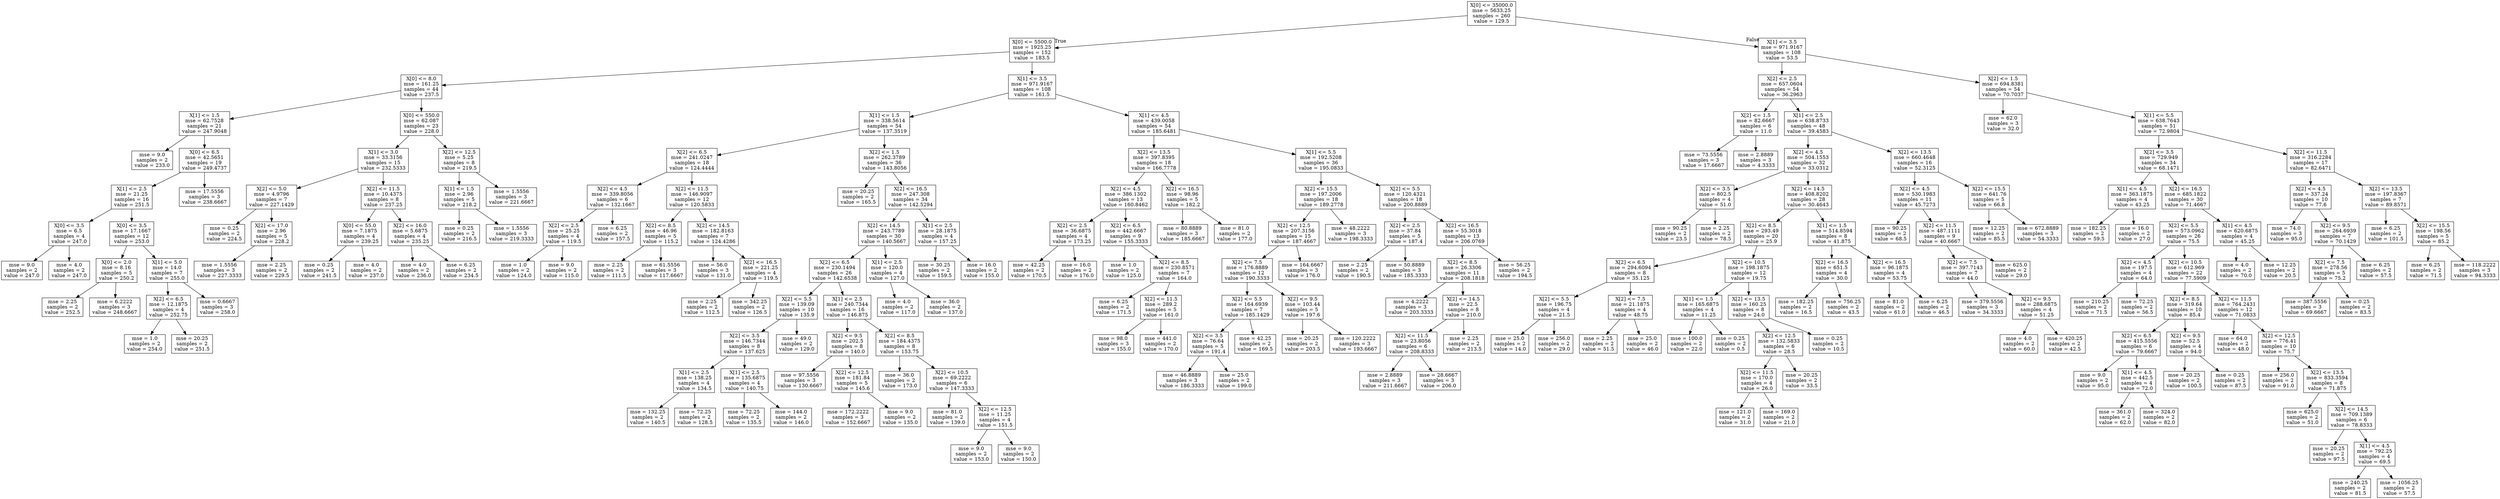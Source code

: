 digraph Tree {
node [shape=box] ;
0 [label="X[0] <= 35000.0\nmse = 5633.25\nsamples = 260\nvalue = 129.5"] ;
1 [label="X[0] <= 5500.0\nmse = 1925.25\nsamples = 152\nvalue = 183.5"] ;
0 -> 1 [labeldistance=2.5, labelangle=45, headlabel="True"] ;
2 [label="X[0] <= 8.0\nmse = 161.25\nsamples = 44\nvalue = 237.5"] ;
1 -> 2 ;
3 [label="X[1] <= 1.5\nmse = 62.7528\nsamples = 21\nvalue = 247.9048"] ;
2 -> 3 ;
4 [label="mse = 9.0\nsamples = 2\nvalue = 233.0"] ;
3 -> 4 ;
5 [label="X[0] <= 6.5\nmse = 42.5651\nsamples = 19\nvalue = 249.4737"] ;
3 -> 5 ;
6 [label="X[1] <= 2.5\nmse = 21.25\nsamples = 16\nvalue = 251.5"] ;
5 -> 6 ;
7 [label="X[0] <= 3.5\nmse = 6.5\nsamples = 4\nvalue = 247.0"] ;
6 -> 7 ;
8 [label="mse = 9.0\nsamples = 2\nvalue = 247.0"] ;
7 -> 8 ;
9 [label="mse = 4.0\nsamples = 2\nvalue = 247.0"] ;
7 -> 9 ;
10 [label="X[0] <= 3.5\nmse = 17.1667\nsamples = 12\nvalue = 253.0"] ;
6 -> 10 ;
11 [label="X[0] <= 2.0\nmse = 8.16\nsamples = 5\nvalue = 250.2"] ;
10 -> 11 ;
12 [label="mse = 2.25\nsamples = 2\nvalue = 252.5"] ;
11 -> 12 ;
13 [label="mse = 6.2222\nsamples = 3\nvalue = 248.6667"] ;
11 -> 13 ;
14 [label="X[1] <= 5.0\nmse = 14.0\nsamples = 7\nvalue = 255.0"] ;
10 -> 14 ;
15 [label="X[2] <= 6.5\nmse = 12.1875\nsamples = 4\nvalue = 252.75"] ;
14 -> 15 ;
16 [label="mse = 1.0\nsamples = 2\nvalue = 254.0"] ;
15 -> 16 ;
17 [label="mse = 20.25\nsamples = 2\nvalue = 251.5"] ;
15 -> 17 ;
18 [label="mse = 0.6667\nsamples = 3\nvalue = 258.0"] ;
14 -> 18 ;
19 [label="mse = 17.5556\nsamples = 3\nvalue = 238.6667"] ;
5 -> 19 ;
20 [label="X[0] <= 550.0\nmse = 62.087\nsamples = 23\nvalue = 228.0"] ;
2 -> 20 ;
21 [label="X[1] <= 3.0\nmse = 33.3156\nsamples = 15\nvalue = 232.5333"] ;
20 -> 21 ;
22 [label="X[2] <= 5.0\nmse = 4.9796\nsamples = 7\nvalue = 227.1429"] ;
21 -> 22 ;
23 [label="mse = 0.25\nsamples = 2\nvalue = 224.5"] ;
22 -> 23 ;
24 [label="X[2] <= 17.0\nmse = 2.96\nsamples = 5\nvalue = 228.2"] ;
22 -> 24 ;
25 [label="mse = 1.5556\nsamples = 3\nvalue = 227.3333"] ;
24 -> 25 ;
26 [label="mse = 2.25\nsamples = 2\nvalue = 229.5"] ;
24 -> 26 ;
27 [label="X[2] <= 11.5\nmse = 10.4375\nsamples = 8\nvalue = 237.25"] ;
21 -> 27 ;
28 [label="X[0] <= 55.0\nmse = 7.1875\nsamples = 4\nvalue = 239.25"] ;
27 -> 28 ;
29 [label="mse = 0.25\nsamples = 2\nvalue = 241.5"] ;
28 -> 29 ;
30 [label="mse = 4.0\nsamples = 2\nvalue = 237.0"] ;
28 -> 30 ;
31 [label="X[2] <= 16.0\nmse = 5.6875\nsamples = 4\nvalue = 235.25"] ;
27 -> 31 ;
32 [label="mse = 4.0\nsamples = 2\nvalue = 236.0"] ;
31 -> 32 ;
33 [label="mse = 6.25\nsamples = 2\nvalue = 234.5"] ;
31 -> 33 ;
34 [label="X[2] <= 12.5\nmse = 5.25\nsamples = 8\nvalue = 219.5"] ;
20 -> 34 ;
35 [label="X[1] <= 1.5\nmse = 2.96\nsamples = 5\nvalue = 218.2"] ;
34 -> 35 ;
36 [label="mse = 0.25\nsamples = 2\nvalue = 216.5"] ;
35 -> 36 ;
37 [label="mse = 1.5556\nsamples = 3\nvalue = 219.3333"] ;
35 -> 37 ;
38 [label="mse = 1.5556\nsamples = 3\nvalue = 221.6667"] ;
34 -> 38 ;
39 [label="X[1] <= 3.5\nmse = 971.9167\nsamples = 108\nvalue = 161.5"] ;
1 -> 39 ;
40 [label="X[1] <= 1.5\nmse = 338.5614\nsamples = 54\nvalue = 137.3519"] ;
39 -> 40 ;
41 [label="X[2] <= 6.5\nmse = 241.0247\nsamples = 18\nvalue = 124.4444"] ;
40 -> 41 ;
42 [label="X[2] <= 4.5\nmse = 339.8056\nsamples = 6\nvalue = 132.1667"] ;
41 -> 42 ;
43 [label="X[2] <= 2.5\nmse = 25.25\nsamples = 4\nvalue = 119.5"] ;
42 -> 43 ;
44 [label="mse = 1.0\nsamples = 2\nvalue = 124.0"] ;
43 -> 44 ;
45 [label="mse = 9.0\nsamples = 2\nvalue = 115.0"] ;
43 -> 45 ;
46 [label="mse = 6.25\nsamples = 2\nvalue = 157.5"] ;
42 -> 46 ;
47 [label="X[2] <= 11.5\nmse = 146.9097\nsamples = 12\nvalue = 120.5833"] ;
41 -> 47 ;
48 [label="X[2] <= 8.5\nmse = 46.96\nsamples = 5\nvalue = 115.2"] ;
47 -> 48 ;
49 [label="mse = 2.25\nsamples = 2\nvalue = 111.5"] ;
48 -> 49 ;
50 [label="mse = 61.5556\nsamples = 3\nvalue = 117.6667"] ;
48 -> 50 ;
51 [label="X[2] <= 14.5\nmse = 182.8163\nsamples = 7\nvalue = 124.4286"] ;
47 -> 51 ;
52 [label="mse = 56.0\nsamples = 3\nvalue = 131.0"] ;
51 -> 52 ;
53 [label="X[2] <= 16.5\nmse = 221.25\nsamples = 4\nvalue = 119.5"] ;
51 -> 53 ;
54 [label="mse = 2.25\nsamples = 2\nvalue = 112.5"] ;
53 -> 54 ;
55 [label="mse = 342.25\nsamples = 2\nvalue = 126.5"] ;
53 -> 55 ;
56 [label="X[2] <= 1.5\nmse = 262.3789\nsamples = 36\nvalue = 143.8056"] ;
40 -> 56 ;
57 [label="mse = 20.25\nsamples = 2\nvalue = 165.5"] ;
56 -> 57 ;
58 [label="X[2] <= 16.5\nmse = 247.308\nsamples = 34\nvalue = 142.5294"] ;
56 -> 58 ;
59 [label="X[2] <= 14.5\nmse = 243.7789\nsamples = 30\nvalue = 140.5667"] ;
58 -> 59 ;
60 [label="X[2] <= 6.5\nmse = 230.1494\nsamples = 26\nvalue = 142.6538"] ;
59 -> 60 ;
61 [label="X[2] <= 5.5\nmse = 139.09\nsamples = 10\nvalue = 135.9"] ;
60 -> 61 ;
62 [label="X[2] <= 3.5\nmse = 146.7344\nsamples = 8\nvalue = 137.625"] ;
61 -> 62 ;
63 [label="X[1] <= 2.5\nmse = 138.25\nsamples = 4\nvalue = 134.5"] ;
62 -> 63 ;
64 [label="mse = 132.25\nsamples = 2\nvalue = 140.5"] ;
63 -> 64 ;
65 [label="mse = 72.25\nsamples = 2\nvalue = 128.5"] ;
63 -> 65 ;
66 [label="X[1] <= 2.5\nmse = 135.6875\nsamples = 4\nvalue = 140.75"] ;
62 -> 66 ;
67 [label="mse = 72.25\nsamples = 2\nvalue = 135.5"] ;
66 -> 67 ;
68 [label="mse = 144.0\nsamples = 2\nvalue = 146.0"] ;
66 -> 68 ;
69 [label="mse = 49.0\nsamples = 2\nvalue = 129.0"] ;
61 -> 69 ;
70 [label="X[1] <= 2.5\nmse = 240.7344\nsamples = 16\nvalue = 146.875"] ;
60 -> 70 ;
71 [label="X[2] <= 9.5\nmse = 202.5\nsamples = 8\nvalue = 140.0"] ;
70 -> 71 ;
72 [label="mse = 97.5556\nsamples = 3\nvalue = 130.6667"] ;
71 -> 72 ;
73 [label="X[2] <= 12.5\nmse = 181.84\nsamples = 5\nvalue = 145.6"] ;
71 -> 73 ;
74 [label="mse = 172.2222\nsamples = 3\nvalue = 152.6667"] ;
73 -> 74 ;
75 [label="mse = 9.0\nsamples = 2\nvalue = 135.0"] ;
73 -> 75 ;
76 [label="X[2] <= 8.5\nmse = 184.4375\nsamples = 8\nvalue = 153.75"] ;
70 -> 76 ;
77 [label="mse = 36.0\nsamples = 2\nvalue = 173.0"] ;
76 -> 77 ;
78 [label="X[2] <= 10.5\nmse = 69.2222\nsamples = 6\nvalue = 147.3333"] ;
76 -> 78 ;
79 [label="mse = 81.0\nsamples = 2\nvalue = 139.0"] ;
78 -> 79 ;
80 [label="X[2] <= 12.5\nmse = 11.25\nsamples = 4\nvalue = 151.5"] ;
78 -> 80 ;
81 [label="mse = 9.0\nsamples = 2\nvalue = 153.0"] ;
80 -> 81 ;
82 [label="mse = 9.0\nsamples = 2\nvalue = 150.0"] ;
80 -> 82 ;
83 [label="X[1] <= 2.5\nmse = 120.0\nsamples = 4\nvalue = 127.0"] ;
59 -> 83 ;
84 [label="mse = 4.0\nsamples = 2\nvalue = 117.0"] ;
83 -> 84 ;
85 [label="mse = 36.0\nsamples = 2\nvalue = 137.0"] ;
83 -> 85 ;
86 [label="X[1] <= 2.5\nmse = 28.1875\nsamples = 4\nvalue = 157.25"] ;
58 -> 86 ;
87 [label="mse = 30.25\nsamples = 2\nvalue = 159.5"] ;
86 -> 87 ;
88 [label="mse = 16.0\nsamples = 2\nvalue = 155.0"] ;
86 -> 88 ;
89 [label="X[1] <= 4.5\nmse = 439.0058\nsamples = 54\nvalue = 185.6481"] ;
39 -> 89 ;
90 [label="X[2] <= 13.5\nmse = 397.8395\nsamples = 18\nvalue = 166.7778"] ;
89 -> 90 ;
91 [label="X[2] <= 4.5\nmse = 386.1302\nsamples = 13\nvalue = 160.8462"] ;
90 -> 91 ;
92 [label="X[2] <= 2.5\nmse = 36.6875\nsamples = 4\nvalue = 173.25"] ;
91 -> 92 ;
93 [label="mse = 42.25\nsamples = 2\nvalue = 170.5"] ;
92 -> 93 ;
94 [label="mse = 16.0\nsamples = 2\nvalue = 176.0"] ;
92 -> 94 ;
95 [label="X[2] <= 6.5\nmse = 442.6667\nsamples = 9\nvalue = 155.3333"] ;
91 -> 95 ;
96 [label="mse = 1.0\nsamples = 2\nvalue = 125.0"] ;
95 -> 96 ;
97 [label="X[2] <= 8.5\nmse = 230.8571\nsamples = 7\nvalue = 164.0"] ;
95 -> 97 ;
98 [label="mse = 6.25\nsamples = 2\nvalue = 171.5"] ;
97 -> 98 ;
99 [label="X[2] <= 11.5\nmse = 289.2\nsamples = 5\nvalue = 161.0"] ;
97 -> 99 ;
100 [label="mse = 98.0\nsamples = 3\nvalue = 155.0"] ;
99 -> 100 ;
101 [label="mse = 441.0\nsamples = 2\nvalue = 170.0"] ;
99 -> 101 ;
102 [label="X[2] <= 16.5\nmse = 98.96\nsamples = 5\nvalue = 182.2"] ;
90 -> 102 ;
103 [label="mse = 80.8889\nsamples = 3\nvalue = 185.6667"] ;
102 -> 103 ;
104 [label="mse = 81.0\nsamples = 2\nvalue = 177.0"] ;
102 -> 104 ;
105 [label="X[1] <= 5.5\nmse = 192.5208\nsamples = 36\nvalue = 195.0833"] ;
89 -> 105 ;
106 [label="X[2] <= 15.5\nmse = 197.2006\nsamples = 18\nvalue = 189.2778"] ;
105 -> 106 ;
107 [label="X[2] <= 12.5\nmse = 207.3156\nsamples = 15\nvalue = 187.4667"] ;
106 -> 107 ;
108 [label="X[2] <= 7.5\nmse = 176.8889\nsamples = 12\nvalue = 190.3333"] ;
107 -> 108 ;
109 [label="X[2] <= 5.5\nmse = 164.6939\nsamples = 7\nvalue = 185.1429"] ;
108 -> 109 ;
110 [label="X[2] <= 3.5\nmse = 76.64\nsamples = 5\nvalue = 191.4"] ;
109 -> 110 ;
111 [label="mse = 46.8889\nsamples = 3\nvalue = 186.3333"] ;
110 -> 111 ;
112 [label="mse = 25.0\nsamples = 2\nvalue = 199.0"] ;
110 -> 112 ;
113 [label="mse = 42.25\nsamples = 2\nvalue = 169.5"] ;
109 -> 113 ;
114 [label="X[2] <= 9.5\nmse = 103.44\nsamples = 5\nvalue = 197.6"] ;
108 -> 114 ;
115 [label="mse = 20.25\nsamples = 2\nvalue = 203.5"] ;
114 -> 115 ;
116 [label="mse = 120.2222\nsamples = 3\nvalue = 193.6667"] ;
114 -> 116 ;
117 [label="mse = 164.6667\nsamples = 3\nvalue = 176.0"] ;
107 -> 117 ;
118 [label="mse = 48.2222\nsamples = 3\nvalue = 198.3333"] ;
106 -> 118 ;
119 [label="X[2] <= 5.5\nmse = 120.4321\nsamples = 18\nvalue = 200.8889"] ;
105 -> 119 ;
120 [label="X[2] <= 2.5\nmse = 37.84\nsamples = 5\nvalue = 187.4"] ;
119 -> 120 ;
121 [label="mse = 2.25\nsamples = 2\nvalue = 190.5"] ;
120 -> 121 ;
122 [label="mse = 50.8889\nsamples = 3\nvalue = 185.3333"] ;
120 -> 122 ;
123 [label="X[2] <= 16.5\nmse = 55.3018\nsamples = 13\nvalue = 206.0769"] ;
119 -> 123 ;
124 [label="X[2] <= 8.5\nmse = 26.3306\nsamples = 11\nvalue = 208.1818"] ;
123 -> 124 ;
125 [label="mse = 4.2222\nsamples = 3\nvalue = 203.3333"] ;
124 -> 125 ;
126 [label="X[2] <= 14.5\nmse = 22.5\nsamples = 8\nvalue = 210.0"] ;
124 -> 126 ;
127 [label="X[2] <= 11.5\nmse = 23.8056\nsamples = 6\nvalue = 208.8333"] ;
126 -> 127 ;
128 [label="mse = 2.8889\nsamples = 3\nvalue = 211.6667"] ;
127 -> 128 ;
129 [label="mse = 28.6667\nsamples = 3\nvalue = 206.0"] ;
127 -> 129 ;
130 [label="mse = 2.25\nsamples = 2\nvalue = 213.5"] ;
126 -> 130 ;
131 [label="mse = 56.25\nsamples = 2\nvalue = 194.5"] ;
123 -> 131 ;
132 [label="X[1] <= 3.5\nmse = 971.9167\nsamples = 108\nvalue = 53.5"] ;
0 -> 132 [labeldistance=2.5, labelangle=-45, headlabel="False"] ;
133 [label="X[2] <= 2.5\nmse = 657.0604\nsamples = 54\nvalue = 36.2963"] ;
132 -> 133 ;
134 [label="X[2] <= 1.5\nmse = 82.6667\nsamples = 6\nvalue = 11.0"] ;
133 -> 134 ;
135 [label="mse = 73.5556\nsamples = 3\nvalue = 17.6667"] ;
134 -> 135 ;
136 [label="mse = 2.8889\nsamples = 3\nvalue = 4.3333"] ;
134 -> 136 ;
137 [label="X[1] <= 2.5\nmse = 638.8733\nsamples = 48\nvalue = 39.4583"] ;
133 -> 137 ;
138 [label="X[2] <= 4.5\nmse = 504.1553\nsamples = 32\nvalue = 33.0312"] ;
137 -> 138 ;
139 [label="X[2] <= 3.5\nmse = 802.5\nsamples = 4\nvalue = 51.0"] ;
138 -> 139 ;
140 [label="mse = 90.25\nsamples = 2\nvalue = 23.5"] ;
139 -> 140 ;
141 [label="mse = 2.25\nsamples = 2\nvalue = 78.5"] ;
139 -> 141 ;
142 [label="X[2] <= 14.5\nmse = 408.8202\nsamples = 28\nvalue = 30.4643"] ;
138 -> 142 ;
143 [label="X[2] <= 8.5\nmse = 293.49\nsamples = 20\nvalue = 25.9"] ;
142 -> 143 ;
144 [label="X[2] <= 6.5\nmse = 294.6094\nsamples = 8\nvalue = 35.125"] ;
143 -> 144 ;
145 [label="X[2] <= 5.5\nmse = 196.75\nsamples = 4\nvalue = 21.5"] ;
144 -> 145 ;
146 [label="mse = 25.0\nsamples = 2\nvalue = 14.0"] ;
145 -> 146 ;
147 [label="mse = 256.0\nsamples = 2\nvalue = 29.0"] ;
145 -> 147 ;
148 [label="X[2] <= 7.5\nmse = 21.1875\nsamples = 4\nvalue = 48.75"] ;
144 -> 148 ;
149 [label="mse = 2.25\nsamples = 2\nvalue = 51.5"] ;
148 -> 149 ;
150 [label="mse = 25.0\nsamples = 2\nvalue = 46.0"] ;
148 -> 150 ;
151 [label="X[2] <= 10.5\nmse = 198.1875\nsamples = 12\nvalue = 19.75"] ;
143 -> 151 ;
152 [label="X[1] <= 1.5\nmse = 165.6875\nsamples = 4\nvalue = 11.25"] ;
151 -> 152 ;
153 [label="mse = 100.0\nsamples = 2\nvalue = 22.0"] ;
152 -> 153 ;
154 [label="mse = 0.25\nsamples = 2\nvalue = 0.5"] ;
152 -> 154 ;
155 [label="X[2] <= 13.5\nmse = 160.25\nsamples = 8\nvalue = 24.0"] ;
151 -> 155 ;
156 [label="X[2] <= 12.5\nmse = 132.5833\nsamples = 6\nvalue = 28.5"] ;
155 -> 156 ;
157 [label="X[2] <= 11.5\nmse = 170.0\nsamples = 4\nvalue = 26.0"] ;
156 -> 157 ;
158 [label="mse = 121.0\nsamples = 2\nvalue = 31.0"] ;
157 -> 158 ;
159 [label="mse = 169.0\nsamples = 2\nvalue = 21.0"] ;
157 -> 159 ;
160 [label="mse = 20.25\nsamples = 2\nvalue = 33.5"] ;
156 -> 160 ;
161 [label="mse = 0.25\nsamples = 2\nvalue = 10.5"] ;
155 -> 161 ;
162 [label="X[1] <= 1.5\nmse = 514.8594\nsamples = 8\nvalue = 41.875"] ;
142 -> 162 ;
163 [label="X[2] <= 16.5\nmse = 651.5\nsamples = 4\nvalue = 30.0"] ;
162 -> 163 ;
164 [label="mse = 182.25\nsamples = 2\nvalue = 16.5"] ;
163 -> 164 ;
165 [label="mse = 756.25\nsamples = 2\nvalue = 43.5"] ;
163 -> 165 ;
166 [label="X[2] <= 16.5\nmse = 96.1875\nsamples = 4\nvalue = 53.75"] ;
162 -> 166 ;
167 [label="mse = 81.0\nsamples = 2\nvalue = 61.0"] ;
166 -> 167 ;
168 [label="mse = 6.25\nsamples = 2\nvalue = 46.5"] ;
166 -> 168 ;
169 [label="X[2] <= 13.5\nmse = 660.4648\nsamples = 16\nvalue = 52.3125"] ;
137 -> 169 ;
170 [label="X[2] <= 4.5\nmse = 530.1983\nsamples = 11\nvalue = 45.7273"] ;
169 -> 170 ;
171 [label="mse = 90.25\nsamples = 2\nvalue = 68.5"] ;
170 -> 171 ;
172 [label="X[2] <= 11.5\nmse = 487.1111\nsamples = 9\nvalue = 40.6667"] ;
170 -> 172 ;
173 [label="X[2] <= 7.5\nmse = 397.7143\nsamples = 7\nvalue = 44.0"] ;
172 -> 173 ;
174 [label="mse = 379.5556\nsamples = 3\nvalue = 34.3333"] ;
173 -> 174 ;
175 [label="X[2] <= 9.5\nmse = 288.6875\nsamples = 4\nvalue = 51.25"] ;
173 -> 175 ;
176 [label="mse = 4.0\nsamples = 2\nvalue = 60.0"] ;
175 -> 176 ;
177 [label="mse = 420.25\nsamples = 2\nvalue = 42.5"] ;
175 -> 177 ;
178 [label="mse = 625.0\nsamples = 2\nvalue = 29.0"] ;
172 -> 178 ;
179 [label="X[2] <= 15.5\nmse = 641.76\nsamples = 5\nvalue = 66.8"] ;
169 -> 179 ;
180 [label="mse = 12.25\nsamples = 2\nvalue = 85.5"] ;
179 -> 180 ;
181 [label="mse = 672.8889\nsamples = 3\nvalue = 54.3333"] ;
179 -> 181 ;
182 [label="X[2] <= 1.5\nmse = 694.8381\nsamples = 54\nvalue = 70.7037"] ;
132 -> 182 ;
183 [label="mse = 62.0\nsamples = 3\nvalue = 32.0"] ;
182 -> 183 ;
184 [label="X[1] <= 5.5\nmse = 638.7643\nsamples = 51\nvalue = 72.9804"] ;
182 -> 184 ;
185 [label="X[2] <= 3.5\nmse = 729.949\nsamples = 34\nvalue = 68.1471"] ;
184 -> 185 ;
186 [label="X[1] <= 4.5\nmse = 363.1875\nsamples = 4\nvalue = 43.25"] ;
185 -> 186 ;
187 [label="mse = 182.25\nsamples = 2\nvalue = 59.5"] ;
186 -> 187 ;
188 [label="mse = 16.0\nsamples = 2\nvalue = 27.0"] ;
186 -> 188 ;
189 [label="X[2] <= 16.5\nmse = 685.1822\nsamples = 30\nvalue = 71.4667"] ;
185 -> 189 ;
190 [label="X[2] <= 5.5\nmse = 573.0962\nsamples = 26\nvalue = 75.5"] ;
189 -> 190 ;
191 [label="X[2] <= 4.5\nmse = 197.5\nsamples = 4\nvalue = 64.0"] ;
190 -> 191 ;
192 [label="mse = 210.25\nsamples = 2\nvalue = 71.5"] ;
191 -> 192 ;
193 [label="mse = 72.25\nsamples = 2\nvalue = 56.5"] ;
191 -> 193 ;
194 [label="X[2] <= 10.5\nmse = 612.969\nsamples = 22\nvalue = 77.5909"] ;
190 -> 194 ;
195 [label="X[2] <= 8.5\nmse = 319.64\nsamples = 10\nvalue = 85.4"] ;
194 -> 195 ;
196 [label="X[2] <= 6.5\nmse = 415.5556\nsamples = 6\nvalue = 79.6667"] ;
195 -> 196 ;
197 [label="mse = 9.0\nsamples = 2\nvalue = 95.0"] ;
196 -> 197 ;
198 [label="X[1] <= 4.5\nmse = 442.5\nsamples = 4\nvalue = 72.0"] ;
196 -> 198 ;
199 [label="mse = 361.0\nsamples = 2\nvalue = 62.0"] ;
198 -> 199 ;
200 [label="mse = 324.0\nsamples = 2\nvalue = 82.0"] ;
198 -> 200 ;
201 [label="X[2] <= 9.5\nmse = 52.5\nsamples = 4\nvalue = 94.0"] ;
195 -> 201 ;
202 [label="mse = 20.25\nsamples = 2\nvalue = 100.5"] ;
201 -> 202 ;
203 [label="mse = 0.25\nsamples = 2\nvalue = 87.5"] ;
201 -> 203 ;
204 [label="X[2] <= 11.5\nmse = 764.2431\nsamples = 12\nvalue = 71.0833"] ;
194 -> 204 ;
205 [label="mse = 64.0\nsamples = 2\nvalue = 48.0"] ;
204 -> 205 ;
206 [label="X[2] <= 12.5\nmse = 776.41\nsamples = 10\nvalue = 75.7"] ;
204 -> 206 ;
207 [label="mse = 256.0\nsamples = 2\nvalue = 91.0"] ;
206 -> 207 ;
208 [label="X[2] <= 13.5\nmse = 833.3594\nsamples = 8\nvalue = 71.875"] ;
206 -> 208 ;
209 [label="mse = 625.0\nsamples = 2\nvalue = 51.0"] ;
208 -> 209 ;
210 [label="X[2] <= 14.5\nmse = 709.1389\nsamples = 6\nvalue = 78.8333"] ;
208 -> 210 ;
211 [label="mse = 20.25\nsamples = 2\nvalue = 97.5"] ;
210 -> 211 ;
212 [label="X[1] <= 4.5\nmse = 792.25\nsamples = 4\nvalue = 69.5"] ;
210 -> 212 ;
213 [label="mse = 240.25\nsamples = 2\nvalue = 81.5"] ;
212 -> 213 ;
214 [label="mse = 1056.25\nsamples = 2\nvalue = 57.5"] ;
212 -> 214 ;
215 [label="X[1] <= 4.5\nmse = 620.6875\nsamples = 4\nvalue = 45.25"] ;
189 -> 215 ;
216 [label="mse = 4.0\nsamples = 2\nvalue = 70.0"] ;
215 -> 216 ;
217 [label="mse = 12.25\nsamples = 2\nvalue = 20.5"] ;
215 -> 217 ;
218 [label="X[2] <= 11.5\nmse = 316.2284\nsamples = 17\nvalue = 82.6471"] ;
184 -> 218 ;
219 [label="X[2] <= 4.5\nmse = 337.24\nsamples = 10\nvalue = 77.6"] ;
218 -> 219 ;
220 [label="mse = 74.0\nsamples = 3\nvalue = 95.0"] ;
219 -> 220 ;
221 [label="X[2] <= 9.5\nmse = 264.6939\nsamples = 7\nvalue = 70.1429"] ;
219 -> 221 ;
222 [label="X[2] <= 7.5\nmse = 278.56\nsamples = 5\nvalue = 75.2"] ;
221 -> 222 ;
223 [label="mse = 387.5556\nsamples = 3\nvalue = 69.6667"] ;
222 -> 223 ;
224 [label="mse = 0.25\nsamples = 2\nvalue = 83.5"] ;
222 -> 224 ;
225 [label="mse = 6.25\nsamples = 2\nvalue = 57.5"] ;
221 -> 225 ;
226 [label="X[2] <= 13.5\nmse = 197.8367\nsamples = 7\nvalue = 89.8571"] ;
218 -> 226 ;
227 [label="mse = 6.25\nsamples = 2\nvalue = 101.5"] ;
226 -> 227 ;
228 [label="X[2] <= 15.5\nmse = 198.56\nsamples = 5\nvalue = 85.2"] ;
226 -> 228 ;
229 [label="mse = 6.25\nsamples = 2\nvalue = 71.5"] ;
228 -> 229 ;
230 [label="mse = 118.2222\nsamples = 3\nvalue = 94.3333"] ;
228 -> 230 ;
}